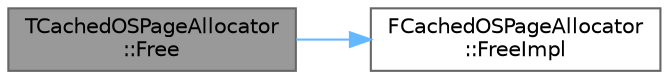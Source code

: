 digraph "TCachedOSPageAllocator::Free"
{
 // INTERACTIVE_SVG=YES
 // LATEX_PDF_SIZE
  bgcolor="transparent";
  edge [fontname=Helvetica,fontsize=10,labelfontname=Helvetica,labelfontsize=10];
  node [fontname=Helvetica,fontsize=10,shape=box,height=0.2,width=0.4];
  rankdir="LR";
  Node1 [id="Node000001",label="TCachedOSPageAllocator\l::Free",height=0.2,width=0.4,color="gray40", fillcolor="grey60", style="filled", fontcolor="black",tooltip=" "];
  Node1 -> Node2 [id="edge1_Node000001_Node000002",color="steelblue1",style="solid",tooltip=" "];
  Node2 [id="Node000002",label="FCachedOSPageAllocator\l::FreeImpl",height=0.2,width=0.4,color="grey40", fillcolor="white", style="filled",URL="$d7/d22/structFCachedOSPageAllocator.html#ace12b8aa7413e40cecc9850cea62218d",tooltip=" "];
}
